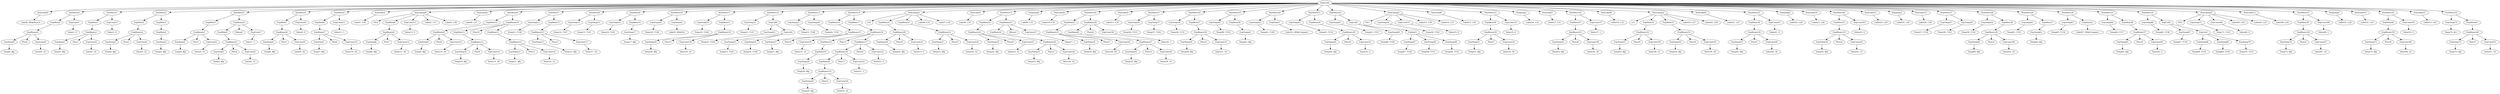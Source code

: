 digraph {
	ordering = out;
	ExpTemp75 -> "Temp75: $fp";
	ExpConst50 -> "Value50: 0";
	ExpMem40 -> ExpBinary39;
	ExpBinary39 -> ExpTemp73;
	ExpBinary39 -> Plus36;
	ExpBinary39 -> ExpConst49;
	ExpTemp73 -> "Temp73: $fp";
	StatLabel14 -> "Label32: L25";
	ExpConst48 -> "Value48: 1";
	StatMove33 -> ExpMem39;
	StatMove33 -> ExpConst48;
	ExpMem39 -> ExpBinary38;
	ExpConst47 -> "Value47: 24";
	ExpBinary38 -> ExpTemp72;
	ExpBinary38 -> Plus35;
	ExpBinary38 -> ExpConst47;
	StatLabel13 -> "Label30: L24";
	ExpConst46 -> "Value46: 0";
	ExpTemp71 -> "Temp71: T143";
	ExpTemp70 -> "Temp70: T157";
	ExpList2 -> ExpTemp68;
	ExpList2 -> ExpTemp69;
	ExpList2 -> ExpTemp70;
	ExpTemp68 -> "Temp68: T155";
	ExpTemp66 -> "Temp66: T158";
	ExpMem38 -> ExpBinary37;
	ExpBinary37 -> ExpTemp65;
	ExpBinary37 -> Plus34;
	ExpBinary37 -> ExpConst45;
	ExpTemp65 -> "Temp65: $fp";
	StatMove31 -> ExpTemp64;
	StatMove31 -> ExpMem38;
	ExpName2 -> "Label27: BS@Compare";
	ExpBinary40 -> ExpTemp75;
	ExpBinary40 -> Plus37;
	ExpBinary40 -> ExpConst51;
	StatMove30 -> ExpTemp63;
	StatMove30 -> ExpName2;
	ExpTemp63 -> "Temp63: T154";
	ExpMem37 -> ExpTemp62;
	ExpTemp62 -> "Temp62: $fp";
	StatMove29 -> ExpTemp61;
	StatMove29 -> ExpMem37;
	ExpMem36 -> ExpBinary36;
	ExpConst44 -> "Value44: 16";
	ExpBinary36 -> ExpTemp60;
	ExpBinary36 -> Plus33;
	ExpBinary36 -> ExpConst44;
	StatMove28 -> ExpTemp59;
	StatMove28 -> ExpMem36;
	StatMove34 -> ExpMem40;
	StatMove34 -> ExpConst50;
	ExpTemp59 -> "Temp59: T156";
	StatJump3 -> "Label25: L36";
	StatLabel11 -> "Label24: L29";
	ExpConst43 -> "Value43: 0";
	ExpMem35 -> ExpBinary35;
	ExpBinary35 -> ExpTemp56;
	ExpBinary35 -> Plus32;
	ExpBinary35 -> ExpConst42;
	ExpTemp56 -> "Temp56: $fp";
	StatLabel10 -> "Label23: L28";
	StatMove25 -> ExpMem34;
	StatMove25 -> ExpConst41;
	ExpMem34 -> ExpBinary34;
	ExpConst40 -> "Value40: 36";
	ExpBinary34 -> ExpTemp55;
	ExpBinary34 -> Plus31;
	ExpBinary34 -> ExpConst40;
	ExpMem33 -> ExpBinary33;
	ExpConst39 -> "Value39: 28";
	ExpBinary33 -> ExpTemp54;
	ExpBinary33 -> Plus30;
	ExpBinary33 -> ExpConst39;
	ExpTemp54 -> "Temp54: $fp";
	ExpTemp60 -> "Temp60: $fp";
	ExpMem32 -> ExpBinary32;
	ExpConst38 -> "Value38: 32";
	ExpConst37 -> "Value37: 1";
	StatMove24 -> ExpMem31;
	StatMove24 -> ExpConst37;
	ExpCall0 -> ExpTemp22;
	ExpCall0 -> ExpList0;
	StatLabel9 -> "Label21: L27";
	ExpBinary29 -> ExpTemp44;
	ExpBinary29 -> Plus26;
	ExpBinary29 -> ExpConst32;
	ExpTemp20 -> "Temp20: $fp";
	ExpName0 -> "Label5: BS@Div";
	ExpConst8 -> "Value8: 28";
	StatMove26 -> ExpMem35;
	StatMove26 -> ExpConst43;
	ExpMem11 -> ExpBinary11;
	ExpBinary32 -> ExpTemp53;
	ExpBinary32 -> Plus29;
	ExpBinary32 -> ExpConst38;
	ExpMem14 -> ExpTemp17;
	ExpTemp23 -> "Temp23: T145";
	ExpConst51 -> "Value51: 24";
	ExpTemp15 -> "Temp15: T141";
	StatMove12 -> ExpTemp21;
	StatMove12 -> ExpCall0;
	ExpConst19 -> "Value19: 16";
	ExpBinary13 -> ExpTemp13;
	ExpBinary13 -> Plus12;
	ExpBinary13 -> ExpConst17;
	ExpMem12 -> ExpBinary12;
	ExpTemp11 -> "Temp11: $fp";
	ExpBinary10 -> ExpMem11;
	ExpBinary10 -> Plus10;
	ExpBinary10 -> ExpMem12;
	ExpTemp48 -> "Temp48: T151";
	ExpTemp10 -> "Temp10: $fp";
	StatJump4 -> "Label31: L26";
	ExpMem10 -> ExpBinary9;
	ExpConst30 -> "Value30: 1";
	ExpBinary30 -> ExpTemp51;
	ExpBinary30 -> Plus27;
	ExpBinary30 -> ExpConst34;
	ExpTemp9 -> "Temp9: $fp";
	StatLabel2 -> "Label4: L37";
	StatMove5 -> ExpMem8;
	StatMove5 -> ExpConst11;
	ExpConst14 -> "Value14: 20";
	ExpConst9 -> "Value9: 0";
	StatMove9 -> ExpTemp16;
	StatMove9 -> ExpMem14;
	StatMove4 -> ExpMem7;
	StatMove4 -> ExpConst9;
	ExpTemp13 -> "Temp13: $fp";
	ExpConst35 -> "Value35: 0";
	ExpTemp52 -> "Temp52: $fp";
	StatCJump0 -> NE0;
	StatCJump0 -> ExpMem9;
	StatCJump0 -> ExpConst13;
	StatCJump0 -> "Label2: L37";
	StatCJump0 -> "Label3: L38";
	StatMove10 -> ExpTemp18;
	StatMove10 -> ExpName0;
	ExpMem4 -> ExpTemp3;
	ExpBinary11 -> ExpTemp10;
	ExpBinary11 -> Plus9;
	ExpBinary11 -> ExpConst15;
	StatLabel12 -> "Label26: L38";
	ExpBinary0 -> ExpTemp0;
	ExpBinary0 -> Plus0;
	ExpBinary0 -> ExpConst0;
	ExpBinary23 -> ExpMem24;
	ExpBinary23 -> Minus1;
	ExpBinary23 -> ExpConst27;
	StatMove16 -> ExpMem25;
	StatMove16 -> ExpBinary26;
	StatList0 -> StatLabel0;
	StatList0 -> StatMove0;
	StatList0 -> StatMove1;
	StatList0 -> StatMove2;
	StatList0 -> StatMove3;
	StatList0 -> StatMove4;
	StatList0 -> StatMove5;
	StatList0 -> StatLabel1;
	StatList0 -> StatCJump0;
	StatList0 -> StatLabel2;
	StatList0 -> StatMove6;
	StatList0 -> StatMove7;
	StatList0 -> StatMove8;
	StatList0 -> StatMove9;
	StatList0 -> StatMove10;
	StatList0 -> StatMove11;
	StatList0 -> StatMove12;
	StatList0 -> StatMove13;
	StatList0 -> StatMove14;
	StatList0 -> StatCJump1;
	StatList0 -> StatLabel3;
	StatList0 -> StatMove15;
	StatList0 -> StatJump0;
	StatList0 -> StatLabel4;
	StatList0 -> StatMove16;
	StatList0 -> StatLabel5;
	StatList0 -> StatMove17;
	StatList0 -> StatMove18;
	StatList0 -> StatMove19;
	StatList0 -> StatMove20;
	StatList0 -> StatMove21;
	StatList0 -> StatMove22;
	StatList0 -> StatCJump2;
	StatList0 -> StatLabel6;
	StatList0 -> StatMove23;
	StatList0 -> StatJump1;
	StatList0 -> StatLabel7;
	StatList0 -> StatMove24;
	StatList0 -> StatLabel8;
	StatList0 -> StatCJump3;
	StatList0 -> StatLabel9;
	StatList0 -> StatMove25;
	StatList0 -> StatJump2;
	StatList0 -> StatLabel10;
	StatList0 -> StatMove26;
	StatList0 -> StatLabel11;
	StatList0 -> StatJump3;
	StatList0 -> StatLabel12;
	StatList0 -> StatMove27;
	StatList0 -> StatMove28;
	StatList0 -> StatMove29;
	StatList0 -> StatMove30;
	StatList0 -> StatMove31;
	StatList0 -> StatMove32;
	StatList0 -> StatCJump4;
	StatList0 -> StatLabel13;
	StatList0 -> StatMove33;
	StatList0 -> StatJump4;
	StatList0 -> StatLabel14;
	StatList0 -> StatMove34;
	StatList0 -> StatLabel15;
	StatList0 -> StatMove35;
	ExpMem8 -> ExpBinary7;
	ExpTemp53 -> "Temp53: $fp";
	ExpTemp19 -> "Temp19: T146";
	ExpTemp2 -> "Temp2: $fp";
	ExpMem41 -> ExpBinary40;
	StatJump2 -> "Label22: L29";
	ExpTemp51 -> "Temp51: $fp";
	ExpTemp17 -> "Temp17: $fp";
	ExpConst3 -> "Value3: 0";
	ExpTemp21 -> "Temp21: T147";
	ExpConst7 -> "Value7: 1";
	ExpBinary14 -> ExpTemp20;
	ExpBinary14 -> Plus13;
	ExpBinary14 -> ExpConst18;
	StatMove0 -> ExpMem0;
	StatMove0 -> ExpConst1;
	ExpTemp12 -> "Temp12: T148";
	ExpTemp14 -> "Temp14: T147";
	StatLabel6 -> "Label15: L30";
	ExpMem2 -> ExpBinary2;
	ExpBinary22 -> ExpTemp32;
	ExpBinary22 -> Plus20;
	ExpBinary22 -> ExpConst25;
	ExpTemp33 -> "Temp33: $fp";
	StatLabel1 -> "Label1: L36";
	ExpConst15 -> "Value15: 28";
	StatLabel3 -> "Label8: L33";
	ExpTemp72 -> "Temp72: $fp";
	StatMove15 -> ExpMem23;
	StatMove15 -> ExpBinary23;
	StatCJump4 -> NE2;
	StatCJump4 -> ExpTemp71;
	StatCJump4 -> ExpConst46;
	StatCJump4 -> "Label28: L24";
	StatCJump4 -> "Label29: L25";
	ExpMem13 -> ExpBinary13;
	ExpBinary27 -> ExpTemp35;
	ExpBinary27 -> Plus23;
	ExpBinary27 -> ExpConst29;
	StatMove1 -> ExpMem1;
	StatMove1 -> ExpConst3;
	ExpConst41 -> "Value41: 0";
	ExpConst1 -> "Value1: 0";
	StatLabel15 -> "Label33: L26";
	ExpTemp45 -> "Temp45: T153";
	ExpMem3 -> ExpMem4;
	ExpTemp16 -> "Temp16: T145";
	StatCJump2 -> NE1;
	StatCJump2 -> ExpTemp50;
	StatCJump2 -> ExpConst33;
	StatCJump2 -> "Label13: L30";
	StatCJump2 -> "Label14: L31";
	ExpBinary6 -> ExpTemp6;
	ExpBinary6 -> Plus5;
	ExpBinary6 -> ExpConst8;
	ExpBinary2 -> ExpTemp2;
	ExpBinary2 -> Plus2;
	ExpBinary2 -> ExpConst4;
	ExpMem16 -> ExpBinary15;
	ExpConst17 -> "Value17: 20";
	ExpBinary1 -> ExpTemp1;
	ExpBinary1 -> Plus1;
	ExpBinary1 -> ExpConst2;
	ExpConst10 -> "Value10: 36";
	ExpTemp1 -> "Temp1: $fp";
	ExpBinary4 -> ExpMem6;
	ExpBinary4 -> Minus0;
	ExpBinary4 -> ExpConst7;
	StatMove23 -> ExpMem30;
	StatMove23 -> ExpConst35;
	ExpTemp35 -> "Temp35: $fp";
	ExpList1 -> ExpTemp47;
	ExpList1 -> ExpTemp48;
	ExpList1 -> ExpTemp49;
	ExpTemp57 -> "Temp57: T158";
	ExpTemp5 -> "Temp5: $fp";
	ExpBinary17 -> ExpBinary18;
	ExpBinary17 -> Times0;
	ExpBinary17 -> ExpConst22;
	ExpConst12 -> "Value12: 36";
	ExpTemp8 -> "Temp8: $fp";
	ExpMem15 -> ExpBinary14;
	ExpConst32 -> "Value32: 4";
	ExpTemp4 -> "Temp4: $fp";
	StatLabel5 -> "Label11: L35";
	ExpTemp61 -> "Temp61: T155";
	StatMove19 -> ExpTemp40;
	StatMove19 -> ExpMem28;
	ExpTemp0 -> "Temp0: $fp";
	StatMove7 -> ExpTemp12;
	StatMove7 -> ExpMem13;
	ExpTemp7 -> "Temp7: $fp";
	ExpCall2 -> ExpTemp67;
	ExpCall2 -> ExpList2;
	ExpConst2 -> "Value2: 24";
	ExpConst18 -> "Value18: 20";
	ExpConst26 -> "Value26: 20";
	ExpBinary8 -> ExpTemp8;
	ExpBinary8 -> Plus7;
	ExpBinary8 -> ExpConst12;
	ExpConst5 -> "Value5: 32";
	ExpConst23 -> "Value23: 4";
	ExpMem21 -> ExpBinary20;
	ExpTemp39 -> "Temp39: $fp";
	StatMove27 -> ExpTemp57;
	StatMove27 -> ExpTemp58;
	ExpTemp22 -> "Temp22: T144";
	StatMove3 -> ExpMem5;
	StatMove3 -> ExpBinary4;
	ExpTemp74 -> "Temp74: $rv";
	StatLabel0 -> "Label0: BS@Search";
	ExpConst24 -> "Value24: 16";
	ExpTemp58 -> "Temp58: T143";
	ExpMem1 -> ExpBinary1;
	ExpConst31 -> "Value31: 16";
	ExpMem9 -> ExpBinary8;
	ExpConst6 -> "Value6: 32";
	ExpTemp31 -> "Temp31: $fp";
	ExpTemp24 -> "Temp24: T146";
	ExpConst29 -> "Value29: 20";
	ExpConst16 -> "Value16: 32";
	ExpMem6 -> ExpBinary5;
	ExpConst0 -> "Value0: 16";
	ExpBinary12 -> ExpTemp11;
	ExpBinary12 -> Plus11;
	ExpBinary12 -> ExpConst16;
	StatMove6 -> ExpMem10;
	StatMove6 -> ExpBinary10;
	StatMove32 -> ExpTemp66;
	StatMove32 -> ExpCall2;
	StatMove22 -> ExpTemp45;
	StatMove22 -> ExpCall1;
	ExpConst4 -> "Value4: 32";
	ExpBinary28 -> ExpTemp39;
	ExpBinary28 -> Plus25;
	ExpBinary28 -> ExpConst31;
	ExpBinary7 -> ExpTemp7;
	ExpBinary7 -> Plus6;
	ExpBinary7 -> ExpConst10;
	ExpBinary5 -> ExpTemp5;
	ExpBinary5 -> Plus4;
	ExpBinary5 -> ExpConst6;
	ExpTemp43 -> "Temp43: T152";
	ExpTemp25 -> "Temp25: T148";
	ExpMem29 -> ExpBinary29;
	StatMove13 -> ExpTemp25;
	StatMove13 -> ExpTemp26;
	ExpTemp26 -> "Temp26: T141";
	ExpTemp41 -> "Temp41: $fp";
	ExpConst49 -> "Value49: 24";
	ExpTemp27 -> "Temp27: $fp";
	ExpBinary15 -> ExpTemp27;
	ExpBinary15 -> Plus14;
	ExpBinary15 -> ExpConst19;
	ExpConst11 -> "Value11: 1";
	ExpTemp47 -> "Temp47: T150";
	StatMove14 -> ExpMem16;
	StatMove14 -> ExpMem17;
	ExpMem18 -> ExpMem19;
	ExpBinary16 -> ExpMem18;
	ExpBinary16 -> Plus15;
	ExpBinary16 -> ExpBinary17;
	ExpTemp18 -> "Temp18: T144";
	ExpConst28 -> "Value28: 28";
	ExpTemp29 -> "Temp29: $fp";
	ExpBinary9 -> ExpTemp9;
	ExpBinary9 -> Plus8;
	ExpBinary9 -> ExpConst14;
	ExpBinary24 -> ExpTemp33;
	ExpBinary24 -> Plus21;
	ExpBinary24 -> ExpConst26;
	ExpBinary19 -> ExpTemp29;
	ExpBinary19 -> Plus16;
	ExpBinary19 -> ExpConst20;
	StatMove2 -> ExpMem2;
	StatMove2 -> ExpMem3;
	ExpMem28 -> ExpTemp41;
	ExpConst20 -> "Value20: 20";
	ExpMem20 -> ExpBinary19;
	StatLabel8 -> "Label18: L32";
	ExpTemp3 -> "Temp3: $fp";
	ExpTemp6 -> "Temp6: $fp";
	ExpBinary18 -> ExpMem20;
	ExpBinary18 -> Plus17;
	ExpBinary18 -> ExpConst21;
	ExpList0 -> ExpTemp23;
	ExpList0 -> ExpTemp24;
	ExpConst22 -> "Value22: 4";
	ExpTemp67 -> "Temp67: T154";
	ExpConst45 -> "Value45: 4";
	ExpBinary3 -> ExpTemp4;
	ExpBinary3 -> Plus3;
	ExpBinary3 -> ExpConst5;
	ExpTemp40 -> "Temp40: T150";
	ExpMem17 -> ExpBinary16;
	ExpConst25 -> "Value25: 32";
	ExpTemp30 -> "Temp30: $fp";
	ExpTemp28 -> "Temp28: $fp";
	StatMove8 -> ExpTemp14;
	StatMove8 -> ExpTemp15;
	ExpBinary20 -> ExpTemp30;
	ExpBinary20 -> Plus18;
	ExpBinary20 -> ExpConst23;
	ExpTemp55 -> "Temp55: $fp";
	StatCJump3 -> LT1;
	StatCJump3 -> ExpMem32;
	StatCJump3 -> ExpMem33;
	StatCJump3 -> "Label19: L27";
	StatCJump3 -> "Label20: L28";
	ExpBinary21 -> ExpTemp31;
	ExpBinary21 -> Plus19;
	ExpBinary21 -> ExpConst24;
	ExpMem5 -> ExpBinary3;
	ExpMem22 -> ExpBinary21;
	ExpTemp32 -> "Temp32: $fp";
	ExpTemp64 -> "Temp64: T157";
	ExpMem24 -> ExpBinary24;
	ExpName1 -> "Label12: BS@Compare";
	ExpConst27 -> "Value27: 1";
	StatJump0 -> "Label9: L35";
	StatMove11 -> ExpTemp19;
	StatMove11 -> ExpMem15;
	ExpTemp44 -> "Temp44: $fp";
	StatLabel4 -> "Label10: L34";
	StatLabel7 -> "Label17: L31";
	ExpTemp34 -> "Temp34: $fp";
	ExpMem23 -> ExpBinary22;
	ExpBinary25 -> ExpTemp34;
	ExpBinary25 -> Plus22;
	ExpBinary25 -> ExpConst28;
	ExpMem25 -> ExpBinary25;
	ExpMem26 -> ExpBinary27;
	StatMove35 -> ExpTemp74;
	StatMove35 -> ExpMem41;
	ExpBinary26 -> ExpMem26;
	ExpBinary26 -> Plus24;
	ExpBinary26 -> ExpConst30;
	ExpConst13 -> "Value13: 0";
	ExpMem7 -> ExpBinary6;
	ExpTemp46 -> "Temp46: T149";
	ExpMem0 -> ExpBinary0;
	ExpTemp36 -> "Temp36: T153";
	ExpConst42 -> "Value42: 12";
	StatMove17 -> ExpTemp36;
	StatMove17 -> ExpTemp37;
	ExpTemp69 -> "Temp69: T156";
	ExpTemp37 -> "Temp37: T142";
	ExpBinary31 -> ExpTemp52;
	ExpBinary31 -> Plus28;
	ExpBinary31 -> ExpConst36;
	ExpTemp38 -> "Temp38: T151";
	StatMove18 -> ExpTemp38;
	StatMove18 -> ExpMem27;
	ExpTemp42 -> "Temp42: T149";
	StatMove20 -> ExpTemp42;
	StatMove20 -> ExpName1;
	ExpMem27 -> ExpBinary28;
	StatMove21 -> ExpTemp43;
	StatMove21 -> ExpMem29;
	ExpMem19 -> ExpTemp28;
	ExpCall1 -> ExpTemp46;
	ExpCall1 -> ExpList1;
	ExpTemp50 -> "Temp50: T142";
	ExpTemp49 -> "Temp49: T152";
	ExpConst21 -> "Value21: 1";
	ExpConst33 -> "Value33: 0";
	StatCJump1 -> LT0;
	StatCJump1 -> ExpMem21;
	StatCJump1 -> ExpMem22;
	StatCJump1 -> "Label6: L33";
	StatCJump1 -> "Label7: L34";
	ExpConst34 -> "Value34: 36";
	ExpMem30 -> ExpBinary30;
	StatJump1 -> "Label16: L32";
	ExpConst36 -> "Value36: 36";
	ExpMem31 -> ExpBinary31;
}

